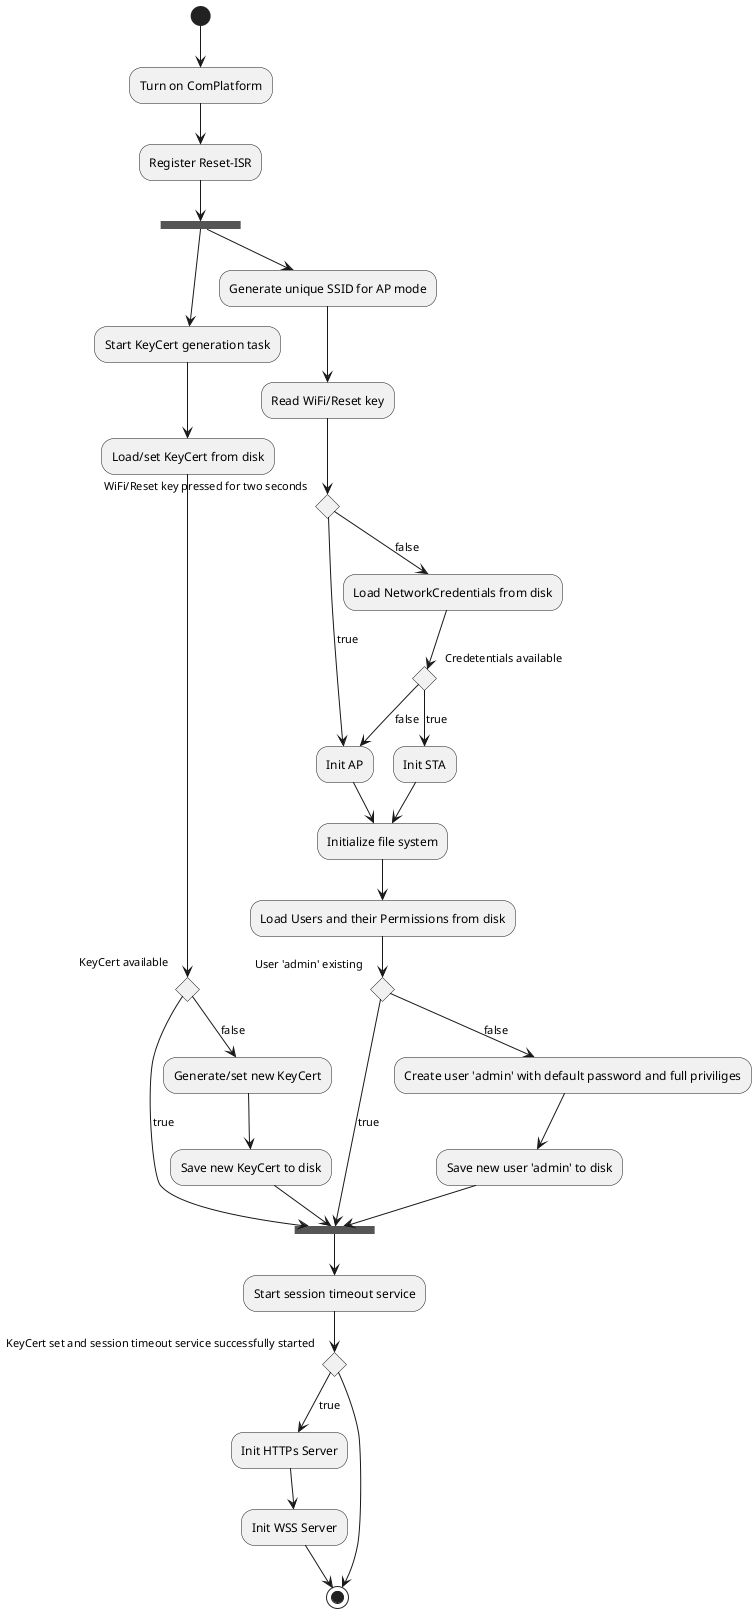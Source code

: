 @startuml
(*) --> "Turn on ComPlatform"
--> "Register Reset-ISR"
--> === S1 ===
--> "Start KeyCert generation task"
--> "Load/set KeyCert from disk"

if "KeyCert available" then
    --> [true] === S2 ===
else 
    --> [false] "Generate/set new KeyCert"
    --> "Save new KeyCert to disk"
    --> === S2 ===
endif

=== S1 === --> "Generate unique SSID for AP mode"
--> "Read WiFi/Reset key"

if "WiFi/Reset key pressed for two seconds" then
    --> [true] "Init AP" as initap
else
    --> [false] "Load NetworkCredentials from disk"
    if "Credetentials available" then
        --> [true] "Init STA"
        --> "Initialize file system"
else 
        --> [false] initap
endif

--> "Initialize file system"
--> "Load Users and their Permissions from disk"

if "User 'admin' existing" then
    --> [true] === S2 === 
else
    --> [false] "Create user 'admin' with default password and full priviliges"
    --> "Save new user 'admin' to disk"
endif
--> === S2 ===
--> "Start session timeout service"
if "KeyCert set and session timeout service successfully started" then
    --> [true] "Init HTTPs Server"
    --> "Init WSS Server"
    --> (*)
else
    --> (*)
endif
@enduml

